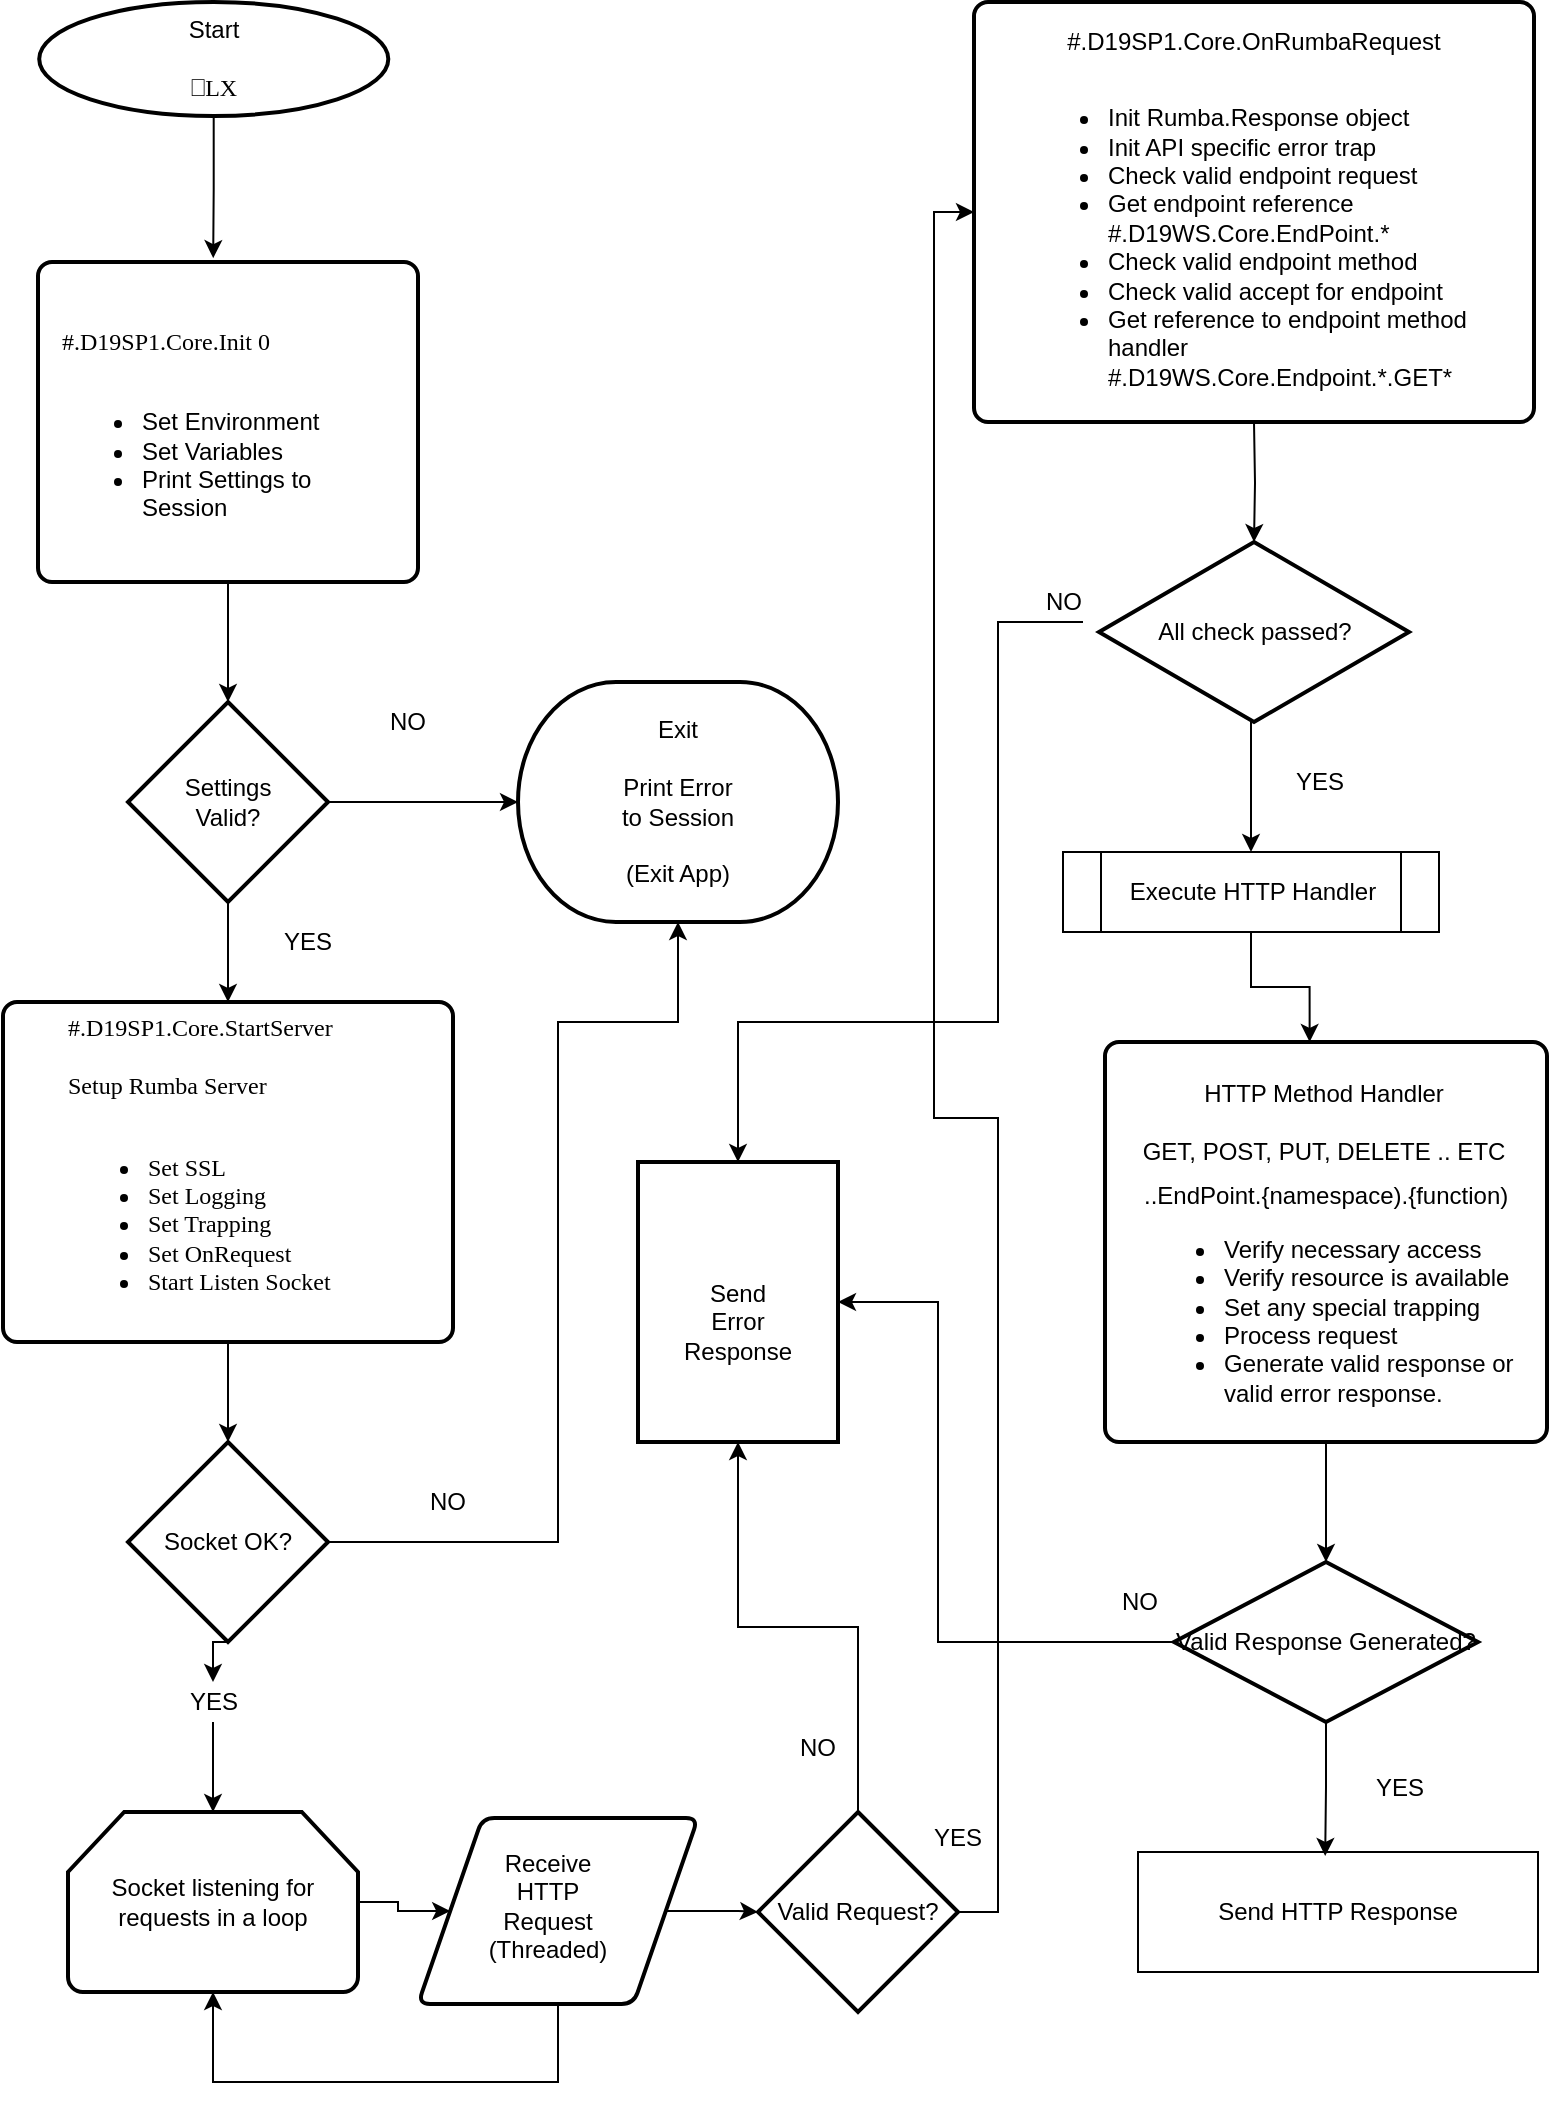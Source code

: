 <mxfile pages="1" version="11.2.4" type="device"><diagram id="DM1cTF0B-I1Bng4toLmh" name="Page-1"><mxGraphModel dx="1132" dy="856" grid="1" gridSize="10" guides="1" tooltips="1" connect="1" arrows="1" fold="1" page="1" pageScale="1" pageWidth="850" pageHeight="1100" math="0" shadow="0"><root><mxCell id="0"/><mxCell id="1" parent="0"/><mxCell id="H2u5IzxLmyah5cNSMY03-26" style="edgeStyle=orthogonalEdgeStyle;rounded=0;orthogonalLoop=1;jettySize=auto;html=1;exitX=0.5;exitY=1;exitDx=0;exitDy=0;exitPerimeter=0;entryX=0.5;entryY=0;entryDx=0;entryDy=0;" parent="1" source="H2u5IzxLmyah5cNSMY03-6" target="H2u5IzxLmyah5cNSMY03-24" edge="1"><mxGeometry relative="1" as="geometry"/></mxCell><mxCell id="H2u5IzxLmyah5cNSMY03-15" value="" style="endArrow=classic;html=1;exitX=1;exitY=0.5;exitDx=0;exitDy=0;exitPerimeter=0;entryX=0;entryY=0.5;entryDx=0;entryDy=0;entryPerimeter=0;" parent="1" source="H2u5IzxLmyah5cNSMY03-6" target="H2u5IzxLmyah5cNSMY03-10" edge="1"><mxGeometry width="50" height="50" relative="1" as="geometry"><mxPoint x="240" y="400" as="sourcePoint"/><mxPoint x="290" y="350" as="targetPoint"/><Array as="points"/></mxGeometry></mxCell><mxCell id="H2u5IzxLmyah5cNSMY03-18" value="" style="group" parent="1" vertex="1" connectable="0"><mxGeometry x="290" y="370" width="160" height="120" as="geometry"/></mxCell><mxCell id="H2u5IzxLmyah5cNSMY03-10" value="" style="strokeWidth=2;html=1;shape=mxgraph.flowchart.terminator;whiteSpace=wrap;" parent="H2u5IzxLmyah5cNSMY03-18" vertex="1"><mxGeometry width="160" height="120.0" as="geometry"/></mxCell><mxCell id="H2u5IzxLmyah5cNSMY03-11" value="Exit&lt;br&gt;&lt;br&gt;Print Error to Session&lt;br&gt;&lt;br&gt;(Exit App)" style="text;html=1;strokeColor=none;fillColor=none;align=center;verticalAlign=middle;whiteSpace=wrap;rounded=0;" parent="H2u5IzxLmyah5cNSMY03-18" vertex="1"><mxGeometry x="48" y="40.0" width="64" height="40.0" as="geometry"/></mxCell><mxCell id="H2u5IzxLmyah5cNSMY03-20" value="NO" style="text;html=1;strokeColor=none;fillColor=none;align=center;verticalAlign=middle;whiteSpace=wrap;rounded=0;" parent="1" vertex="1"><mxGeometry x="215" y="380" width="40" height="20" as="geometry"/></mxCell><mxCell id="H2u5IzxLmyah5cNSMY03-28" value="" style="group" parent="1" vertex="1" connectable="0"><mxGeometry x="50" y="160" width="190" height="160" as="geometry"/></mxCell><mxCell id="H2u5IzxLmyah5cNSMY03-5" value="" style="rounded=1;whiteSpace=wrap;html=1;absoluteArcSize=1;arcSize=14;strokeWidth=2;" parent="H2u5IzxLmyah5cNSMY03-28" vertex="1"><mxGeometry width="190" height="160" as="geometry"/></mxCell><mxCell id="H2u5IzxLmyah5cNSMY03-9" value="&lt;br style=&quot;font-family: &amp;#34;apl385 unicode&amp;#34; ; white-space: pre&quot;&gt;&lt;span style=&quot;font-family: &amp;#34;apl385 unicode&amp;#34; ; white-space: pre&quot;&gt;#.D19SP1.Core.Init 0&lt;/span&gt;&lt;br&gt;&lt;br&gt;&lt;ul&gt;&lt;li&gt;&lt;span&gt;Set Environment&lt;/span&gt;&lt;/li&gt;&lt;li&gt;Set Variables&lt;/li&gt;&lt;li&gt;Print Settings to Session&lt;/li&gt;&lt;/ul&gt;" style="text;html=1;strokeColor=none;fillColor=none;align=left;verticalAlign=middle;whiteSpace=wrap;rounded=0;" parent="H2u5IzxLmyah5cNSMY03-28" vertex="1"><mxGeometry x="10" y="10" width="170" height="140" as="geometry"/></mxCell><mxCell id="H2u5IzxLmyah5cNSMY03-29" value="" style="group" parent="1" vertex="1" connectable="0"><mxGeometry x="95" y="380" width="100" height="100" as="geometry"/></mxCell><mxCell id="H2u5IzxLmyah5cNSMY03-6" value="" style="strokeWidth=2;html=1;shape=mxgraph.flowchart.decision;whiteSpace=wrap;" parent="H2u5IzxLmyah5cNSMY03-29" vertex="1"><mxGeometry width="100" height="100" as="geometry"/></mxCell><mxCell id="H2u5IzxLmyah5cNSMY03-14" value="Settings Valid?" style="text;html=1;strokeColor=none;fillColor=none;align=center;verticalAlign=middle;whiteSpace=wrap;rounded=0;" parent="H2u5IzxLmyah5cNSMY03-29" vertex="1"><mxGeometry x="30" y="40" width="40" height="20" as="geometry"/></mxCell><mxCell id="H2u5IzxLmyah5cNSMY03-31" style="edgeStyle=orthogonalEdgeStyle;rounded=0;orthogonalLoop=1;jettySize=auto;html=1;exitX=0.5;exitY=1;exitDx=0;exitDy=0;entryX=0.5;entryY=0;entryDx=0;entryDy=0;entryPerimeter=0;" parent="1" source="H2u5IzxLmyah5cNSMY03-5" target="H2u5IzxLmyah5cNSMY03-6" edge="1"><mxGeometry relative="1" as="geometry"/></mxCell><mxCell id="H2u5IzxLmyah5cNSMY03-34" value="YES" style="text;html=1;strokeColor=none;fillColor=none;align=center;verticalAlign=middle;whiteSpace=wrap;rounded=0;" parent="1" vertex="1"><mxGeometry x="165" y="490" width="40" height="20" as="geometry"/></mxCell><mxCell id="H2u5IzxLmyah5cNSMY03-36" value="" style="group" parent="1" vertex="1" connectable="0"><mxGeometry x="32.5" y="530" width="225" height="170" as="geometry"/></mxCell><mxCell id="H2u5IzxLmyah5cNSMY03-24" value="" style="rounded=1;whiteSpace=wrap;html=1;absoluteArcSize=1;arcSize=14;strokeWidth=2;" parent="H2u5IzxLmyah5cNSMY03-36" vertex="1"><mxGeometry width="225" height="170" as="geometry"/></mxCell><mxCell id="H2u5IzxLmyah5cNSMY03-35" value="&lt;code&gt;&lt;br&gt;&lt;span style=&quot;white-space: pre ; font-family: &amp;#34;apl385 unicode&amp;#34;&quot;&gt;#.D19SP1.Core.StartServer&lt;br&gt;&lt;br&gt;Setup Rumba Server &lt;br&gt;&lt;br&gt;&lt;ul&gt;&lt;li&gt;&lt;code&gt;&lt;span style=&quot;white-space: pre ; font-family: &amp;#34;apl385 unicode&amp;#34;&quot;&gt;Set SSL&lt;/span&gt;&lt;/code&gt;&lt;/li&gt;&lt;li&gt;&lt;code&gt;&lt;span style=&quot;white-space: pre ; font-family: &amp;#34;apl385 unicode&amp;#34;&quot;&gt;Set Logging&lt;/span&gt;&lt;/code&gt;&lt;/li&gt;&lt;li&gt;&lt;code&gt;&lt;span style=&quot;white-space: pre ; font-family: &amp;#34;apl385 unicode&amp;#34;&quot;&gt;Set Trapping&lt;/span&gt;&lt;/code&gt;&lt;/li&gt;&lt;li&gt;&lt;code&gt;&lt;span style=&quot;white-space: pre ; font-family: &amp;#34;apl385 unicode&amp;#34;&quot;&gt;Set OnRequest&lt;/span&gt;&lt;/code&gt;&lt;/li&gt;&lt;li&gt;&lt;code&gt;&lt;span style=&quot;white-space: pre ; font-family: &amp;#34;apl385 unicode&amp;#34;&quot;&gt;Start Listen Socket&lt;/span&gt;&lt;/code&gt;&lt;/li&gt;&lt;/ul&gt;&lt;/span&gt;&lt;/code&gt;" style="text;html=1;strokeColor=none;fillColor=none;align=left;verticalAlign=middle;whiteSpace=wrap;rounded=0;" parent="H2u5IzxLmyah5cNSMY03-36" vertex="1"><mxGeometry x="30" y="10" width="160" height="130" as="geometry"/></mxCell><mxCell id="H2u5IzxLmyah5cNSMY03-40" style="edgeStyle=orthogonalEdgeStyle;rounded=0;orthogonalLoop=1;jettySize=auto;html=1;exitX=1;exitY=0.5;exitDx=0;exitDy=0;exitPerimeter=0;entryX=0.5;entryY=1;entryDx=0;entryDy=0;entryPerimeter=0;" parent="1" source="H2u5IzxLmyah5cNSMY03-38" target="H2u5IzxLmyah5cNSMY03-10" edge="1"><mxGeometry relative="1" as="geometry"><Array as="points"><mxPoint x="310" y="800"/><mxPoint x="310" y="540"/><mxPoint x="370" y="540"/></Array></mxGeometry></mxCell><mxCell id="H2u5IzxLmyah5cNSMY03-44" style="edgeStyle=orthogonalEdgeStyle;rounded=0;orthogonalLoop=1;jettySize=auto;html=1;exitX=0.5;exitY=1;exitDx=0;exitDy=0;exitPerimeter=0;entryX=0.5;entryY=0;entryDx=0;entryDy=0;entryPerimeter=0;" parent="1" source="H2u5IzxLmyah5cNSMY03-45" target="H2u5IzxLmyah5cNSMY03-42" edge="1"><mxGeometry relative="1" as="geometry"><Array as="points"><mxPoint x="138" y="890"/></Array></mxGeometry></mxCell><mxCell id="H2u5IzxLmyah5cNSMY03-38" value="Socket OK?" style="strokeWidth=2;html=1;shape=mxgraph.flowchart.decision;whiteSpace=wrap;" parent="1" vertex="1"><mxGeometry x="95" y="750" width="100" height="100" as="geometry"/></mxCell><mxCell id="H2u5IzxLmyah5cNSMY03-39" style="edgeStyle=orthogonalEdgeStyle;rounded=0;orthogonalLoop=1;jettySize=auto;html=1;exitX=0.5;exitY=1;exitDx=0;exitDy=0;entryX=0.5;entryY=0;entryDx=0;entryDy=0;entryPerimeter=0;" parent="1" source="H2u5IzxLmyah5cNSMY03-24" target="H2u5IzxLmyah5cNSMY03-38" edge="1"><mxGeometry relative="1" as="geometry"/></mxCell><mxCell id="H2u5IzxLmyah5cNSMY03-41" value="NO" style="text;html=1;strokeColor=none;fillColor=none;align=center;verticalAlign=middle;whiteSpace=wrap;rounded=0;" parent="1" vertex="1"><mxGeometry x="235" y="770" width="40" height="20" as="geometry"/></mxCell><mxCell id="H2u5IzxLmyah5cNSMY03-50" value="" style="edgeStyle=orthogonalEdgeStyle;rounded=0;orthogonalLoop=1;jettySize=auto;html=1;" parent="1" source="H2u5IzxLmyah5cNSMY03-42" target="H2u5IzxLmyah5cNSMY03-47" edge="1"><mxGeometry relative="1" as="geometry"/></mxCell><mxCell id="H2u5IzxLmyah5cNSMY03-42" value="Socket listening for requests in a loop" style="strokeWidth=2;html=1;shape=mxgraph.flowchart.loop_limit;whiteSpace=wrap;" parent="1" vertex="1"><mxGeometry x="65" y="935" width="145" height="90" as="geometry"/></mxCell><mxCell id="H2u5IzxLmyah5cNSMY03-49" value="" style="group" parent="1" vertex="1" connectable="0"><mxGeometry x="240" y="938" width="140" height="93" as="geometry"/></mxCell><mxCell id="H2u5IzxLmyah5cNSMY03-47" value="" style="verticalLabelPosition=bottom;verticalAlign=top;html=1;strokeWidth=2;shape=parallelogram;perimeter=parallelogramPerimeter;whiteSpace=wrap;rounded=1;arcSize=12;size=0.23;" parent="H2u5IzxLmyah5cNSMY03-49" vertex="1"><mxGeometry width="140" height="93" as="geometry"/></mxCell><mxCell id="H2u5IzxLmyah5cNSMY03-48" value="Receive HTTP Request (Threaded)" style="text;html=1;strokeColor=none;fillColor=none;align=center;verticalAlign=middle;whiteSpace=wrap;rounded=0;" parent="H2u5IzxLmyah5cNSMY03-49" vertex="1"><mxGeometry x="45" y="34.263" width="40" height="19.579" as="geometry"/></mxCell><mxCell id="H2u5IzxLmyah5cNSMY03-66" style="edgeStyle=orthogonalEdgeStyle;rounded=0;orthogonalLoop=1;jettySize=auto;html=1;entryX=0;entryY=0.5;entryDx=0;entryDy=0;" parent="1" source="H2u5IzxLmyah5cNSMY03-51" target="H2u5IzxLmyah5cNSMY03-64" edge="1"><mxGeometry relative="1" as="geometry"><Array as="points"><mxPoint x="530" y="985"/><mxPoint x="530" y="588"/><mxPoint x="498" y="588"/><mxPoint x="498" y="135"/></Array></mxGeometry></mxCell><mxCell id="KoCbTkZ58xfXFzsxgrPp-2" style="edgeStyle=orthogonalEdgeStyle;rounded=0;orthogonalLoop=1;jettySize=auto;html=1;exitX=0.5;exitY=0;exitDx=0;exitDy=0;exitPerimeter=0;entryX=0.5;entryY=1;entryDx=0;entryDy=0;" edge="1" parent="1" source="H2u5IzxLmyah5cNSMY03-51" target="H2u5IzxLmyah5cNSMY03-55"><mxGeometry relative="1" as="geometry"/></mxCell><mxCell id="H2u5IzxLmyah5cNSMY03-51" value="Valid Request?" style="strokeWidth=2;html=1;shape=mxgraph.flowchart.decision;whiteSpace=wrap;" parent="1" vertex="1"><mxGeometry x="410" y="935" width="100" height="100" as="geometry"/></mxCell><mxCell id="H2u5IzxLmyah5cNSMY03-52" style="edgeStyle=orthogonalEdgeStyle;rounded=0;orthogonalLoop=1;jettySize=auto;html=1;exitX=1;exitY=0.5;exitDx=0;exitDy=0;entryX=0;entryY=0.5;entryDx=0;entryDy=0;entryPerimeter=0;" parent="1" source="H2u5IzxLmyah5cNSMY03-47" target="H2u5IzxLmyah5cNSMY03-51" edge="1"><mxGeometry relative="1" as="geometry"><mxPoint x="510" y="978" as="targetPoint"/></mxGeometry></mxCell><mxCell id="H2u5IzxLmyah5cNSMY03-58" value="NO" style="text;html=1;strokeColor=none;fillColor=none;align=center;verticalAlign=middle;whiteSpace=wrap;rounded=0;" parent="1" vertex="1"><mxGeometry x="410" y="893" width="60" height="20" as="geometry"/></mxCell><mxCell id="H2u5IzxLmyah5cNSMY03-45" value="YES" style="text;html=1;strokeColor=none;fillColor=none;align=center;verticalAlign=middle;whiteSpace=wrap;rounded=0;" parent="1" vertex="1"><mxGeometry x="117.5" y="870" width="40" height="20" as="geometry"/></mxCell><mxCell id="H2u5IzxLmyah5cNSMY03-61" style="edgeStyle=orthogonalEdgeStyle;rounded=0;orthogonalLoop=1;jettySize=auto;html=1;exitX=0.5;exitY=1;exitDx=0;exitDy=0;exitPerimeter=0;entryX=0.5;entryY=0;entryDx=0;entryDy=0;entryPerimeter=0;" parent="1" source="H2u5IzxLmyah5cNSMY03-38" target="H2u5IzxLmyah5cNSMY03-45" edge="1"><mxGeometry relative="1" as="geometry"><mxPoint x="145" y="850" as="sourcePoint"/><mxPoint x="138" y="935" as="targetPoint"/></mxGeometry></mxCell><mxCell id="H2u5IzxLmyah5cNSMY03-71" value="" style="group" parent="1" vertex="1" connectable="0"><mxGeometry x="350" y="610" width="100" height="140" as="geometry"/></mxCell><mxCell id="H2u5IzxLmyah5cNSMY03-97" value="" style="group" parent="H2u5IzxLmyah5cNSMY03-71" vertex="1" connectable="0"><mxGeometry width="100" height="140" as="geometry"/></mxCell><mxCell id="H2u5IzxLmyah5cNSMY03-55" value="" style="text;html=1;strokeColor=#000000;fillColor=#ffffff;align=center;verticalAlign=middle;whiteSpace=wrap;rounded=0;fontFamily=Helvetica;fontSize=12;fontColor=#000000;strokeWidth=2;" parent="H2u5IzxLmyah5cNSMY03-97" vertex="1"><mxGeometry width="100" height="140" as="geometry"/></mxCell><mxCell id="H2u5IzxLmyah5cNSMY03-56" value="Send Error Response" style="text;html=1;strokeColor=none;fillColor=none;align=center;verticalAlign=middle;whiteSpace=wrap;rounded=0;" parent="H2u5IzxLmyah5cNSMY03-97" vertex="1"><mxGeometry x="25" y="70" width="50" height="20" as="geometry"/></mxCell><mxCell id="H2u5IzxLmyah5cNSMY03-72" value="" style="group" parent="1" vertex="1" connectable="0"><mxGeometry x="70" y="30" width="180" height="100" as="geometry"/></mxCell><mxCell id="H2u5IzxLmyah5cNSMY03-27" value="" style="group" parent="H2u5IzxLmyah5cNSMY03-72" vertex="1" connectable="0"><mxGeometry width="160" height="57" as="geometry"/></mxCell><mxCell id="H2u5IzxLmyah5cNSMY03-3" value="" style="strokeWidth=2;html=1;shape=mxgraph.flowchart.start_1;whiteSpace=wrap;" parent="H2u5IzxLmyah5cNSMY03-27" vertex="1"><mxGeometry x="-19.394" width="174.545" height="57.0" as="geometry"/></mxCell><mxCell id="H2u5IzxLmyah5cNSMY03-7" value="Start&lt;br&gt;&lt;code&gt;&lt;br&gt;&lt;span style=&quot;white-space: pre ; font-family: &amp;#34;apl385 unicode&amp;#34;&quot;&gt;⎕LX&lt;/span&gt;&lt;/code&gt;" style="text;html=1;strokeColor=none;fillColor=none;align=center;verticalAlign=middle;whiteSpace=wrap;rounded=0;" parent="H2u5IzxLmyah5cNSMY03-27" vertex="1"><mxGeometry x="43.636" y="23.071" width="48.485" height="10.857" as="geometry"/></mxCell><mxCell id="H2u5IzxLmyah5cNSMY03-79" style="edgeStyle=orthogonalEdgeStyle;rounded=0;orthogonalLoop=1;jettySize=auto;html=1;entryX=0.461;entryY=-0.012;entryDx=0;entryDy=0;entryPerimeter=0;" parent="1" source="H2u5IzxLmyah5cNSMY03-3" target="H2u5IzxLmyah5cNSMY03-5" edge="1"><mxGeometry relative="1" as="geometry"/></mxCell><mxCell id="H2u5IzxLmyah5cNSMY03-103" style="edgeStyle=orthogonalEdgeStyle;rounded=0;orthogonalLoop=1;jettySize=auto;html=1;exitX=0.5;exitY=1;exitDx=0;exitDy=0;exitPerimeter=0;entryX=0.5;entryY=0;entryDx=0;entryDy=0;" parent="1" source="H2u5IzxLmyah5cNSMY03-80" target="H2u5IzxLmyah5cNSMY03-101" edge="1"><mxGeometry relative="1" as="geometry"><Array as="points"><mxPoint x="657" y="390"/></Array></mxGeometry></mxCell><mxCell id="H2u5IzxLmyah5cNSMY03-80" value="All check passed?" style="strokeWidth=2;html=1;shape=mxgraph.flowchart.decision;whiteSpace=wrap;" parent="1" vertex="1"><mxGeometry x="580.5" y="300" width="155" height="90" as="geometry"/></mxCell><mxCell id="H2u5IzxLmyah5cNSMY03-113" style="edgeStyle=orthogonalEdgeStyle;rounded=0;orthogonalLoop=1;jettySize=auto;html=1;exitX=0.75;exitY=1;exitDx=0;exitDy=0;entryX=0.5;entryY=0;entryDx=0;entryDy=0;" parent="1" source="H2u5IzxLmyah5cNSMY03-84" target="H2u5IzxLmyah5cNSMY03-55" edge="1"><mxGeometry relative="1" as="geometry"><Array as="points"><mxPoint x="530" y="340"/><mxPoint x="530" y="540"/><mxPoint x="400" y="540"/></Array></mxGeometry></mxCell><mxCell id="H2u5IzxLmyah5cNSMY03-84" value="NO" style="text;html=1;strokeColor=none;fillColor=none;align=center;verticalAlign=middle;whiteSpace=wrap;rounded=0;" parent="1" vertex="1"><mxGeometry x="542.5" y="320" width="40" height="20" as="geometry"/></mxCell><mxCell id="H2u5IzxLmyah5cNSMY03-92" value="" style="group" parent="1" vertex="1" connectable="0"><mxGeometry x="518" y="30" width="280" height="210" as="geometry"/></mxCell><mxCell id="H2u5IzxLmyah5cNSMY03-64" value="" style="rounded=1;whiteSpace=wrap;html=1;absoluteArcSize=1;arcSize=14;strokeWidth=2;" parent="H2u5IzxLmyah5cNSMY03-92" vertex="1"><mxGeometry width="280" height="210" as="geometry"/></mxCell><mxCell id="H2u5IzxLmyah5cNSMY03-70" value="&lt;ul&gt;&lt;li&gt;Init Rumba.Response object&lt;/li&gt;&lt;li&gt;Init API specific error trap&lt;/li&gt;&lt;li&gt;Check valid endpoint request&lt;/li&gt;&lt;li&gt;Get endpoint reference&lt;br&gt;#.D19WS.Core.EndPoint.*&lt;br&gt;&lt;/li&gt;&lt;li&gt;Check valid endpoint method&lt;/li&gt;&lt;li&gt;Check valid accept for endpoint&lt;/li&gt;&lt;li&gt;Get reference to endpoint method handler&lt;br&gt;#.D19WS.Core.Endpoint.*.GET*&lt;br&gt;&lt;br&gt;&lt;br&gt;&lt;/li&gt;&lt;/ul&gt;" style="text;html=1;strokeColor=none;fillColor=none;align=left;verticalAlign=middle;whiteSpace=wrap;rounded=0;" parent="H2u5IzxLmyah5cNSMY03-92" vertex="1"><mxGeometry x="24.5" y="84.136" width="230" height="106.364" as="geometry"/></mxCell><mxCell id="H2u5IzxLmyah5cNSMY03-69" value="#.D19SP1.Core.OnRumbaRequest" style="text;html=1;strokeColor=none;fillColor=none;align=center;verticalAlign=middle;whiteSpace=wrap;rounded=0;" parent="H2u5IzxLmyah5cNSMY03-92" vertex="1"><mxGeometry x="24.5" y="10" width="230" height="20" as="geometry"/></mxCell><mxCell id="H2u5IzxLmyah5cNSMY03-94" style="edgeStyle=orthogonalEdgeStyle;rounded=0;orthogonalLoop=1;jettySize=auto;html=1;entryX=0.5;entryY=0;entryDx=0;entryDy=0;entryPerimeter=0;" parent="1" target="H2u5IzxLmyah5cNSMY03-80" edge="1"><mxGeometry relative="1" as="geometry"><mxPoint x="658" y="240" as="sourcePoint"/></mxGeometry></mxCell><mxCell id="H2u5IzxLmyah5cNSMY03-98" value="Send HTTP Response" style="rounded=0;whiteSpace=wrap;html=1;" parent="1" vertex="1"><mxGeometry x="600" y="955" width="200" height="60" as="geometry"/></mxCell><mxCell id="H2u5IzxLmyah5cNSMY03-116" style="edgeStyle=orthogonalEdgeStyle;rounded=0;orthogonalLoop=1;jettySize=auto;html=1;exitX=0.5;exitY=1;exitDx=0;exitDy=0;entryX=0.463;entryY=0;entryDx=0;entryDy=0;entryPerimeter=0;" parent="1" source="H2u5IzxLmyah5cNSMY03-101" target="H2u5IzxLmyah5cNSMY03-104" edge="1"><mxGeometry relative="1" as="geometry"/></mxCell><mxCell id="H2u5IzxLmyah5cNSMY03-101" value="Execute HTTP Handler" style="shape=process;whiteSpace=wrap;html=1;backgroundOutline=1;" parent="1" vertex="1"><mxGeometry x="562.5" y="455" width="188" height="40" as="geometry"/></mxCell><mxCell id="H2u5IzxLmyah5cNSMY03-106" style="edgeStyle=orthogonalEdgeStyle;rounded=0;orthogonalLoop=1;jettySize=auto;html=1;entryX=0.5;entryY=0;entryDx=0;entryDy=0;entryPerimeter=0;" parent="1" source="H2u5IzxLmyah5cNSMY03-104" target="H2u5IzxLmyah5cNSMY03-105" edge="1"><mxGeometry relative="1" as="geometry"/></mxCell><mxCell id="H2u5IzxLmyah5cNSMY03-110" style="edgeStyle=orthogonalEdgeStyle;rounded=0;orthogonalLoop=1;jettySize=auto;html=1;exitX=0.5;exitY=1;exitDx=0;exitDy=0;exitPerimeter=0;entryX=0.468;entryY=0.033;entryDx=0;entryDy=0;entryPerimeter=0;" parent="1" source="H2u5IzxLmyah5cNSMY03-105" target="H2u5IzxLmyah5cNSMY03-98" edge="1"><mxGeometry relative="1" as="geometry"/></mxCell><mxCell id="H2u5IzxLmyah5cNSMY03-114" style="edgeStyle=orthogonalEdgeStyle;rounded=0;orthogonalLoop=1;jettySize=auto;html=1;exitX=0;exitY=0.5;exitDx=0;exitDy=0;exitPerimeter=0;entryX=1;entryY=0.5;entryDx=0;entryDy=0;" parent="1" source="H2u5IzxLmyah5cNSMY03-105" target="H2u5IzxLmyah5cNSMY03-55" edge="1"><mxGeometry relative="1" as="geometry"><Array as="points"><mxPoint x="500" y="850"/><mxPoint x="500" y="680"/></Array></mxGeometry></mxCell><mxCell id="H2u5IzxLmyah5cNSMY03-105" value="Valid Response Generated?" style="strokeWidth=2;html=1;shape=mxgraph.flowchart.decision;whiteSpace=wrap;" parent="1" vertex="1"><mxGeometry x="618" y="810" width="152" height="80" as="geometry"/></mxCell><mxCell id="H2u5IzxLmyah5cNSMY03-108" style="edgeStyle=orthogonalEdgeStyle;rounded=0;orthogonalLoop=1;jettySize=auto;html=1;exitX=0.5;exitY=1;exitDx=0;exitDy=0;exitPerimeter=0;" parent="1" source="H2u5IzxLmyah5cNSMY03-105" target="H2u5IzxLmyah5cNSMY03-105" edge="1"><mxGeometry relative="1" as="geometry"/></mxCell><mxCell id="H2u5IzxLmyah5cNSMY03-111" value="YES" style="text;html=1;strokeColor=none;fillColor=none;align=center;verticalAlign=middle;whiteSpace=wrap;rounded=0;" parent="1" vertex="1"><mxGeometry x="711" y="913" width="40" height="20" as="geometry"/></mxCell><mxCell id="H2u5IzxLmyah5cNSMY03-115" value="NO" style="text;html=1;strokeColor=none;fillColor=none;align=center;verticalAlign=middle;whiteSpace=wrap;rounded=0;" parent="1" vertex="1"><mxGeometry x="581" y="820" width="40" height="20" as="geometry"/></mxCell><mxCell id="H2u5IzxLmyah5cNSMY03-118" value="" style="group" parent="1" vertex="1" connectable="0"><mxGeometry x="583.5" y="550" width="221" height="200" as="geometry"/></mxCell><mxCell id="H2u5IzxLmyah5cNSMY03-104" value="" style="rounded=1;whiteSpace=wrap;html=1;absoluteArcSize=1;arcSize=14;strokeWidth=2;" parent="H2u5IzxLmyah5cNSMY03-118" vertex="1"><mxGeometry width="221" height="200" as="geometry"/></mxCell><mxCell id="H2u5IzxLmyah5cNSMY03-117" value="HTTP Method Handler&lt;br&gt;&lt;br&gt;GET, POST, PUT, DELETE .. ETC" style="text;html=1;strokeColor=none;fillColor=none;align=center;verticalAlign=middle;whiteSpace=wrap;rounded=0;" parent="H2u5IzxLmyah5cNSMY03-118" vertex="1"><mxGeometry x="16.5" y="30" width="186" height="20" as="geometry"/></mxCell><mxCell id="H2u5IzxLmyah5cNSMY03-119" value="&lt;div&gt;&lt;br&gt;..EndPoint.{namespace).{function)&lt;/div&gt;&lt;ul&gt;&lt;li&gt;Verify necessary access&lt;/li&gt;&lt;li&gt;Verify resource is available&lt;/li&gt;&lt;li&gt;Set any special trapping&lt;/li&gt;&lt;li&gt;Process request&lt;/li&gt;&lt;li&gt;Generate valid response or valid error response.&lt;/li&gt;&lt;/ul&gt;" style="text;html=1;strokeColor=none;fillColor=none;align=left;verticalAlign=middle;whiteSpace=wrap;rounded=0;" parent="H2u5IzxLmyah5cNSMY03-118" vertex="1"><mxGeometry x="17" y="60" width="194" height="130" as="geometry"/></mxCell><mxCell id="KoCbTkZ58xfXFzsxgrPp-1" value="YES" style="text;html=1;strokeColor=none;fillColor=none;align=center;verticalAlign=middle;whiteSpace=wrap;rounded=0;" vertex="1" parent="1"><mxGeometry x="490" y="938" width="40" height="20" as="geometry"/></mxCell><mxCell id="KoCbTkZ58xfXFzsxgrPp-4" value="YES" style="text;html=1;strokeColor=none;fillColor=none;align=center;verticalAlign=middle;whiteSpace=wrap;rounded=0;" vertex="1" parent="1"><mxGeometry x="671" y="410" width="40" height="20" as="geometry"/></mxCell><mxCell id="KoCbTkZ58xfXFzsxgrPp-6" style="edgeStyle=orthogonalEdgeStyle;rounded=0;orthogonalLoop=1;jettySize=auto;html=1;exitX=0.5;exitY=1;exitDx=0;exitDy=0;entryX=0.5;entryY=1;entryDx=0;entryDy=0;entryPerimeter=0;" edge="1" parent="1" source="H2u5IzxLmyah5cNSMY03-47" target="H2u5IzxLmyah5cNSMY03-42"><mxGeometry relative="1" as="geometry"><Array as="points"><mxPoint x="310" y="1070"/><mxPoint x="138" y="1070"/></Array></mxGeometry></mxCell></root></mxGraphModel></diagram></mxfile>